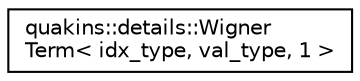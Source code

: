 digraph "Graphical Class Hierarchy"
{
 // LATEX_PDF_SIZE
  edge [fontname="Helvetica",fontsize="10",labelfontname="Helvetica",labelfontsize="10"];
  node [fontname="Helvetica",fontsize="10",shape=record];
  rankdir="LR";
  Node0 [label="quakins::details::Wigner\lTerm\< idx_type, val_type, 1 \>",height=0.2,width=0.4,color="black", fillcolor="white", style="filled",URL="$classquakins_1_1details_1_1WignerTerm_3_01idx__type_00_01val__type_00_011_01_4.html",tooltip=" "];
}
